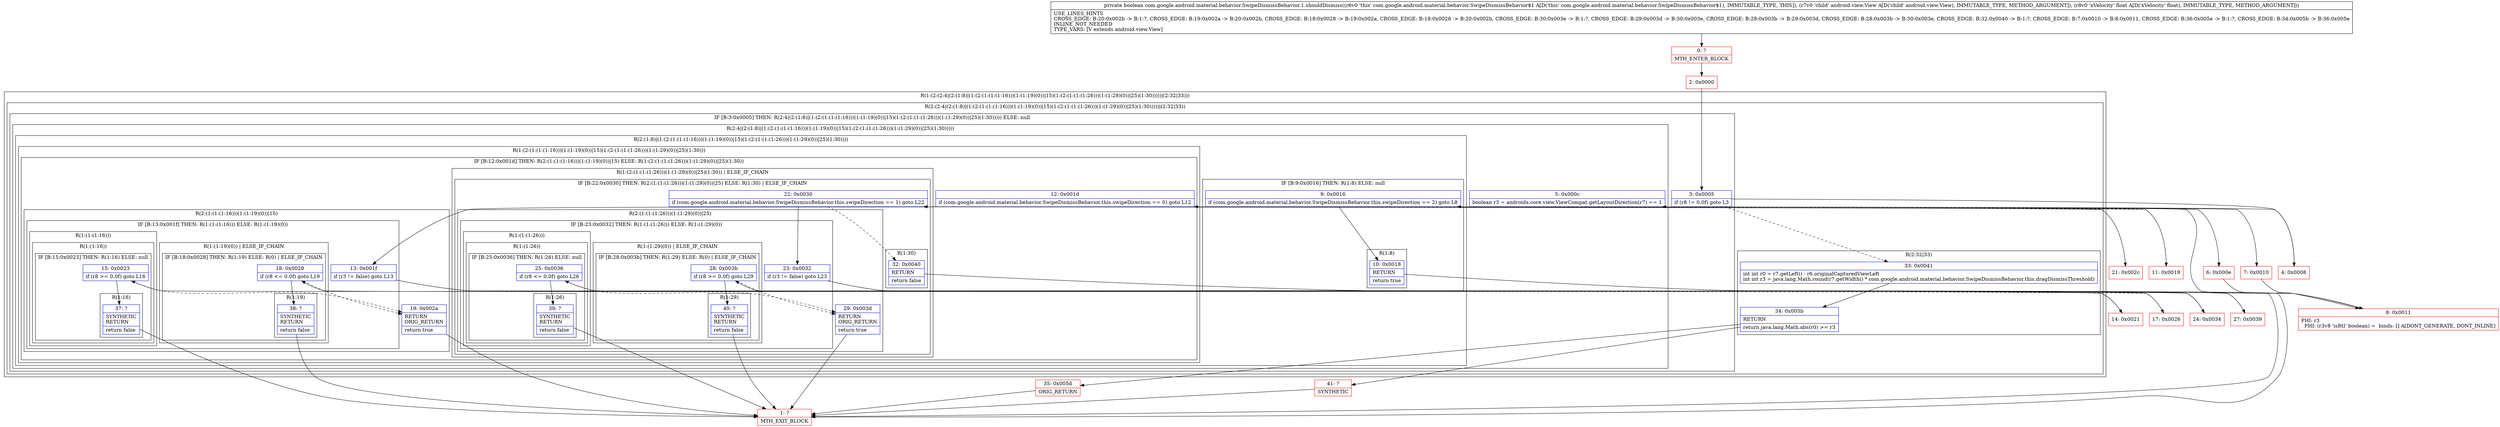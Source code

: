digraph "CFG forcom.google.android.material.behavior.SwipeDismissBehavior.1.shouldDismiss(Landroid\/view\/View;F)Z" {
subgraph cluster_Region_973760616 {
label = "R(1:(2:(2:4|(2:(1:8)|(1:(2:(1:(1:(1:16)))(1:(1:19)(0))|15)(1:(2:(1:(1:(1:26)))(1:(1:29)(0))|25)(1:30)))))|(2:32|33)))";
node [shape=record,color=blue];
subgraph cluster_Region_2022207388 {
label = "R(2:(2:4|(2:(1:8)|(1:(2:(1:(1:(1:16)))(1:(1:19)(0))|15)(1:(2:(1:(1:(1:26)))(1:(1:29)(0))|25)(1:30)))))|(2:32|33))";
node [shape=record,color=blue];
subgraph cluster_IfRegion_782422972 {
label = "IF [B:3:0x0005] THEN: R(2:4|(2:(1:8)|(1:(2:(1:(1:(1:16)))(1:(1:19)(0))|15)(1:(2:(1:(1:(1:26)))(1:(1:29)(0))|25)(1:30))))) ELSE: null";
node [shape=record,color=blue];
Node_3 [shape=record,label="{3\:\ 0x0005|if (r8 != 0.0f) goto L3\l}"];
subgraph cluster_Region_1451210090 {
label = "R(2:4|(2:(1:8)|(1:(2:(1:(1:(1:16)))(1:(1:19)(0))|15)(1:(2:(1:(1:(1:26)))(1:(1:29)(0))|25)(1:30)))))";
node [shape=record,color=blue];
Node_5 [shape=record,label="{5\:\ 0x000c|boolean r3 = androidx.core.view.ViewCompat.getLayoutDirection(r7) == 1\l}"];
subgraph cluster_Region_1836723378 {
label = "R(2:(1:8)|(1:(2:(1:(1:(1:16)))(1:(1:19)(0))|15)(1:(2:(1:(1:(1:26)))(1:(1:29)(0))|25)(1:30))))";
node [shape=record,color=blue];
subgraph cluster_IfRegion_81412189 {
label = "IF [B:9:0x0016] THEN: R(1:8) ELSE: null";
node [shape=record,color=blue];
Node_9 [shape=record,label="{9\:\ 0x0016|if (com.google.android.material.behavior.SwipeDismissBehavior.this.swipeDirection == 2) goto L8\l}"];
subgraph cluster_Region_1058352085 {
label = "R(1:8)";
node [shape=record,color=blue];
Node_10 [shape=record,label="{10\:\ 0x0018|RETURN\l|return true\l}"];
}
}
subgraph cluster_Region_118632632 {
label = "R(1:(2:(1:(1:(1:16)))(1:(1:19)(0))|15)(1:(2:(1:(1:(1:26)))(1:(1:29)(0))|25)(1:30)))";
node [shape=record,color=blue];
subgraph cluster_IfRegion_1001489236 {
label = "IF [B:12:0x001d] THEN: R(2:(1:(1:(1:16)))(1:(1:19)(0))|15) ELSE: R(1:(2:(1:(1:(1:26)))(1:(1:29)(0))|25)(1:30))";
node [shape=record,color=blue];
Node_12 [shape=record,label="{12\:\ 0x001d|if (com.google.android.material.behavior.SwipeDismissBehavior.this.swipeDirection == 0) goto L12\l}"];
subgraph cluster_Region_1832907991 {
label = "R(2:(1:(1:(1:16)))(1:(1:19)(0))|15)";
node [shape=record,color=blue];
subgraph cluster_IfRegion_1767709263 {
label = "IF [B:13:0x001f] THEN: R(1:(1:(1:16))) ELSE: R(1:(1:19)(0))";
node [shape=record,color=blue];
Node_13 [shape=record,label="{13\:\ 0x001f|if (r3 != false) goto L13\l}"];
subgraph cluster_Region_2070032678 {
label = "R(1:(1:(1:16)))";
node [shape=record,color=blue];
subgraph cluster_Region_1843616002 {
label = "R(1:(1:16))";
node [shape=record,color=blue];
subgraph cluster_IfRegion_1526717641 {
label = "IF [B:15:0x0023] THEN: R(1:16) ELSE: null";
node [shape=record,color=blue];
Node_15 [shape=record,label="{15\:\ 0x0023|if (r8 \>= 0.0f) goto L16\l}"];
subgraph cluster_Region_1223954957 {
label = "R(1:16)";
node [shape=record,color=blue];
Node_37 [shape=record,label="{37\:\ ?|SYNTHETIC\lRETURN\l|return false\l}"];
}
}
}
}
subgraph cluster_Region_578154804 {
label = "R(1:(1:19)(0)) | ELSE_IF_CHAIN\l";
node [shape=record,color=blue];
subgraph cluster_IfRegion_1428789041 {
label = "IF [B:18:0x0028] THEN: R(1:19) ELSE: R(0) | ELSE_IF_CHAIN\l";
node [shape=record,color=blue];
Node_18 [shape=record,label="{18\:\ 0x0028|if (r8 \<= 0.0f) goto L19\l}"];
subgraph cluster_Region_1897140425 {
label = "R(1:19)";
node [shape=record,color=blue];
Node_38 [shape=record,label="{38\:\ ?|SYNTHETIC\lRETURN\l|return false\l}"];
}
subgraph cluster_Region_429392028 {
label = "R(0)";
node [shape=record,color=blue];
}
}
}
}
Node_19 [shape=record,label="{19\:\ 0x002a|RETURN\lORIG_RETURN\l|return true\l}"];
}
subgraph cluster_Region_350863050 {
label = "R(1:(2:(1:(1:(1:26)))(1:(1:29)(0))|25)(1:30)) | ELSE_IF_CHAIN\l";
node [shape=record,color=blue];
subgraph cluster_IfRegion_224408441 {
label = "IF [B:22:0x0030] THEN: R(2:(1:(1:(1:26)))(1:(1:29)(0))|25) ELSE: R(1:30) | ELSE_IF_CHAIN\l";
node [shape=record,color=blue];
Node_22 [shape=record,label="{22\:\ 0x0030|if (com.google.android.material.behavior.SwipeDismissBehavior.this.swipeDirection == 1) goto L22\l}"];
subgraph cluster_Region_1545861188 {
label = "R(2:(1:(1:(1:26)))(1:(1:29)(0))|25)";
node [shape=record,color=blue];
subgraph cluster_IfRegion_895638183 {
label = "IF [B:23:0x0032] THEN: R(1:(1:(1:26))) ELSE: R(1:(1:29)(0))";
node [shape=record,color=blue];
Node_23 [shape=record,label="{23\:\ 0x0032|if (r3 != false) goto L23\l}"];
subgraph cluster_Region_99000252 {
label = "R(1:(1:(1:26)))";
node [shape=record,color=blue];
subgraph cluster_Region_1554021924 {
label = "R(1:(1:26))";
node [shape=record,color=blue];
subgraph cluster_IfRegion_1347904818 {
label = "IF [B:25:0x0036] THEN: R(1:26) ELSE: null";
node [shape=record,color=blue];
Node_25 [shape=record,label="{25\:\ 0x0036|if (r8 \<= 0.0f) goto L26\l}"];
subgraph cluster_Region_326452900 {
label = "R(1:26)";
node [shape=record,color=blue];
Node_39 [shape=record,label="{39\:\ ?|SYNTHETIC\lRETURN\l|return false\l}"];
}
}
}
}
subgraph cluster_Region_585048073 {
label = "R(1:(1:29)(0)) | ELSE_IF_CHAIN\l";
node [shape=record,color=blue];
subgraph cluster_IfRegion_2102475560 {
label = "IF [B:28:0x003b] THEN: R(1:29) ELSE: R(0) | ELSE_IF_CHAIN\l";
node [shape=record,color=blue];
Node_28 [shape=record,label="{28\:\ 0x003b|if (r8 \>= 0.0f) goto L29\l}"];
subgraph cluster_Region_373604165 {
label = "R(1:29)";
node [shape=record,color=blue];
Node_40 [shape=record,label="{40\:\ ?|SYNTHETIC\lRETURN\l|return false\l}"];
}
subgraph cluster_Region_800955215 {
label = "R(0)";
node [shape=record,color=blue];
}
}
}
}
Node_29 [shape=record,label="{29\:\ 0x003d|RETURN\lORIG_RETURN\l|return true\l}"];
}
subgraph cluster_Region_1949907417 {
label = "R(1:30)";
node [shape=record,color=blue];
Node_32 [shape=record,label="{32\:\ 0x0040|RETURN\l|return false\l}"];
}
}
}
}
}
}
}
}
subgraph cluster_Region_444805776 {
label = "R(2:32|33)";
node [shape=record,color=blue];
Node_33 [shape=record,label="{33\:\ 0x0041|int int r0 = r7.getLeft() \- r6.originalCapturedViewLeft\lint int r3 = java.lang.Math.round(r7.getWidth() * com.google.android.material.behavior.SwipeDismissBehavior.this.dragDismissThreshold)\l}"];
Node_34 [shape=record,label="{34\:\ 0x005b|RETURN\l|return java.lang.Math.abs(r0) \>= r3\l}"];
}
}
}
Node_0 [shape=record,color=red,label="{0\:\ ?|MTH_ENTER_BLOCK\l}"];
Node_2 [shape=record,color=red,label="{2\:\ 0x0000}"];
Node_4 [shape=record,color=red,label="{4\:\ 0x0008}"];
Node_6 [shape=record,color=red,label="{6\:\ 0x000e}"];
Node_8 [shape=record,color=red,label="{8\:\ 0x0011|PHI: r3 \l  PHI: (r3v8 'isRtl' boolean) =  binds: [] A[DONT_GENERATE, DONT_INLINE]\l}"];
Node_1 [shape=record,color=red,label="{1\:\ ?|MTH_EXIT_BLOCK\l}"];
Node_11 [shape=record,color=red,label="{11\:\ 0x0019}"];
Node_14 [shape=record,color=red,label="{14\:\ 0x0021}"];
Node_17 [shape=record,color=red,label="{17\:\ 0x0026}"];
Node_21 [shape=record,color=red,label="{21\:\ 0x002c}"];
Node_24 [shape=record,color=red,label="{24\:\ 0x0034}"];
Node_27 [shape=record,color=red,label="{27\:\ 0x0039}"];
Node_7 [shape=record,color=red,label="{7\:\ 0x0010}"];
Node_35 [shape=record,color=red,label="{35\:\ 0x005d|ORIG_RETURN\l}"];
Node_41 [shape=record,color=red,label="{41\:\ ?|SYNTHETIC\l}"];
MethodNode[shape=record,label="{private boolean com.google.android.material.behavior.SwipeDismissBehavior.1.shouldDismiss((r6v0 'this' com.google.android.material.behavior.SwipeDismissBehavior$1 A[D('this' com.google.android.material.behavior.SwipeDismissBehavior$1), IMMUTABLE_TYPE, THIS]), (r7v0 'child' android.view.View A[D('child' android.view.View), IMMUTABLE_TYPE, METHOD_ARGUMENT]), (r8v0 'xVelocity' float A[D('xVelocity' float), IMMUTABLE_TYPE, METHOD_ARGUMENT]))  | USE_LINES_HINTS\lCROSS_EDGE: B:20:0x002b \-\> B:1:?, CROSS_EDGE: B:19:0x002a \-\> B:20:0x002b, CROSS_EDGE: B:18:0x0028 \-\> B:19:0x002a, CROSS_EDGE: B:18:0x0028 \-\> B:20:0x002b, CROSS_EDGE: B:30:0x003e \-\> B:1:?, CROSS_EDGE: B:29:0x003d \-\> B:30:0x003e, CROSS_EDGE: B:28:0x003b \-\> B:29:0x003d, CROSS_EDGE: B:28:0x003b \-\> B:30:0x003e, CROSS_EDGE: B:32:0x0040 \-\> B:1:?, CROSS_EDGE: B:7:0x0010 \-\> B:8:0x0011, CROSS_EDGE: B:36:0x005e \-\> B:1:?, CROSS_EDGE: B:34:0x005b \-\> B:36:0x005e\lINLINE_NOT_NEEDED\lTYPE_VARS: [V extends android.view.View]\l}"];
MethodNode -> Node_0;Node_3 -> Node_4;
Node_3 -> Node_33[style=dashed];
Node_5 -> Node_6;
Node_5 -> Node_7;
Node_9 -> Node_10;
Node_9 -> Node_11[style=dashed];
Node_10 -> Node_1;
Node_12 -> Node_13;
Node_12 -> Node_21[style=dashed];
Node_13 -> Node_14;
Node_13 -> Node_17[style=dashed];
Node_15 -> Node_19[style=dashed];
Node_15 -> Node_37;
Node_37 -> Node_1;
Node_18 -> Node_19[style=dashed];
Node_18 -> Node_38;
Node_38 -> Node_1;
Node_19 -> Node_1;
Node_22 -> Node_23;
Node_22 -> Node_32[style=dashed];
Node_23 -> Node_24;
Node_23 -> Node_27[style=dashed];
Node_25 -> Node_29[style=dashed];
Node_25 -> Node_39;
Node_39 -> Node_1;
Node_28 -> Node_29[style=dashed];
Node_28 -> Node_40;
Node_40 -> Node_1;
Node_29 -> Node_1;
Node_32 -> Node_1;
Node_33 -> Node_34;
Node_34 -> Node_35;
Node_34 -> Node_41;
Node_0 -> Node_2;
Node_2 -> Node_3;
Node_4 -> Node_5;
Node_6 -> Node_8;
Node_8 -> Node_9;
Node_11 -> Node_12;
Node_14 -> Node_15;
Node_17 -> Node_18;
Node_21 -> Node_22;
Node_24 -> Node_25;
Node_27 -> Node_28;
Node_7 -> Node_8;
Node_35 -> Node_1;
Node_41 -> Node_1;
}

